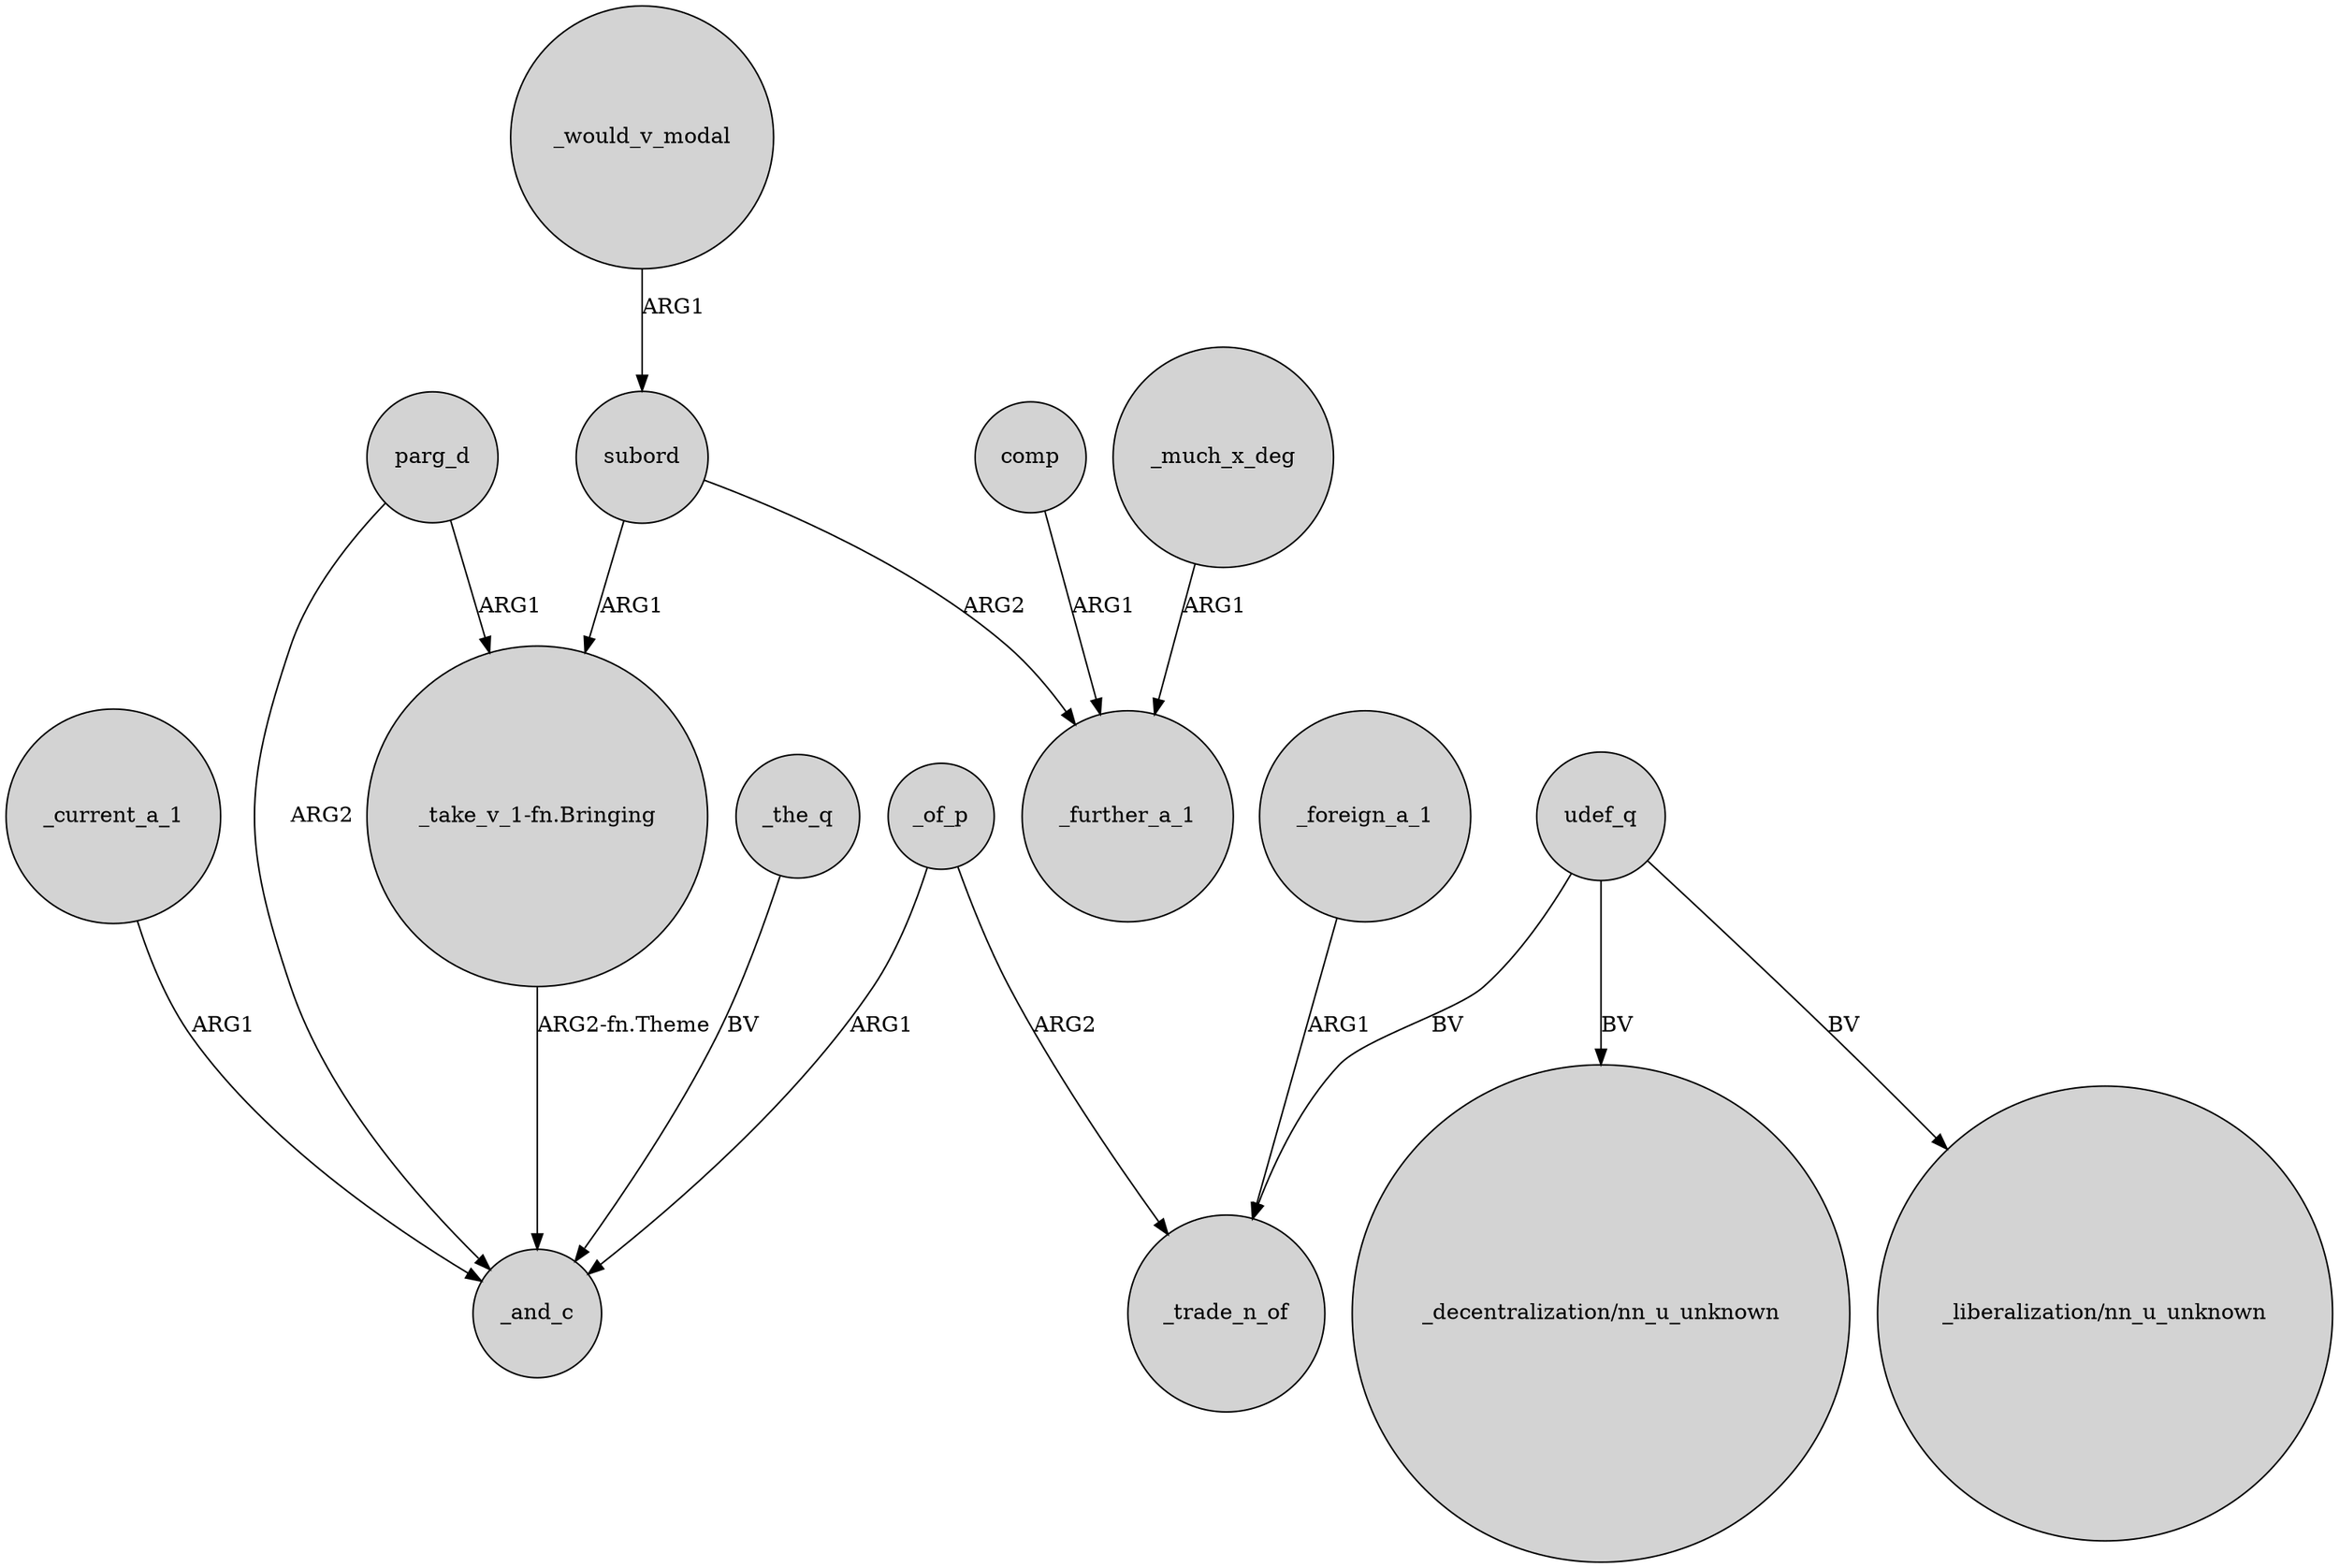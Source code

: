 digraph {
	node [shape=circle style=filled]
	_the_q -> _and_c [label=BV]
	"_take_v_1-fn.Bringing" -> _and_c [label="ARG2-fn.Theme"]
	udef_q -> _trade_n_of [label=BV]
	parg_d -> "_take_v_1-fn.Bringing" [label=ARG1]
	_foreign_a_1 -> _trade_n_of [label=ARG1]
	comp -> _further_a_1 [label=ARG1]
	_would_v_modal -> subord [label=ARG1]
	_of_p -> _trade_n_of [label=ARG2]
	subord -> _further_a_1 [label=ARG2]
	udef_q -> "_decentralization/nn_u_unknown" [label=BV]
	parg_d -> _and_c [label=ARG2]
	udef_q -> "_liberalization/nn_u_unknown" [label=BV]
	_of_p -> _and_c [label=ARG1]
	_current_a_1 -> _and_c [label=ARG1]
	subord -> "_take_v_1-fn.Bringing" [label=ARG1]
	_much_x_deg -> _further_a_1 [label=ARG1]
}
